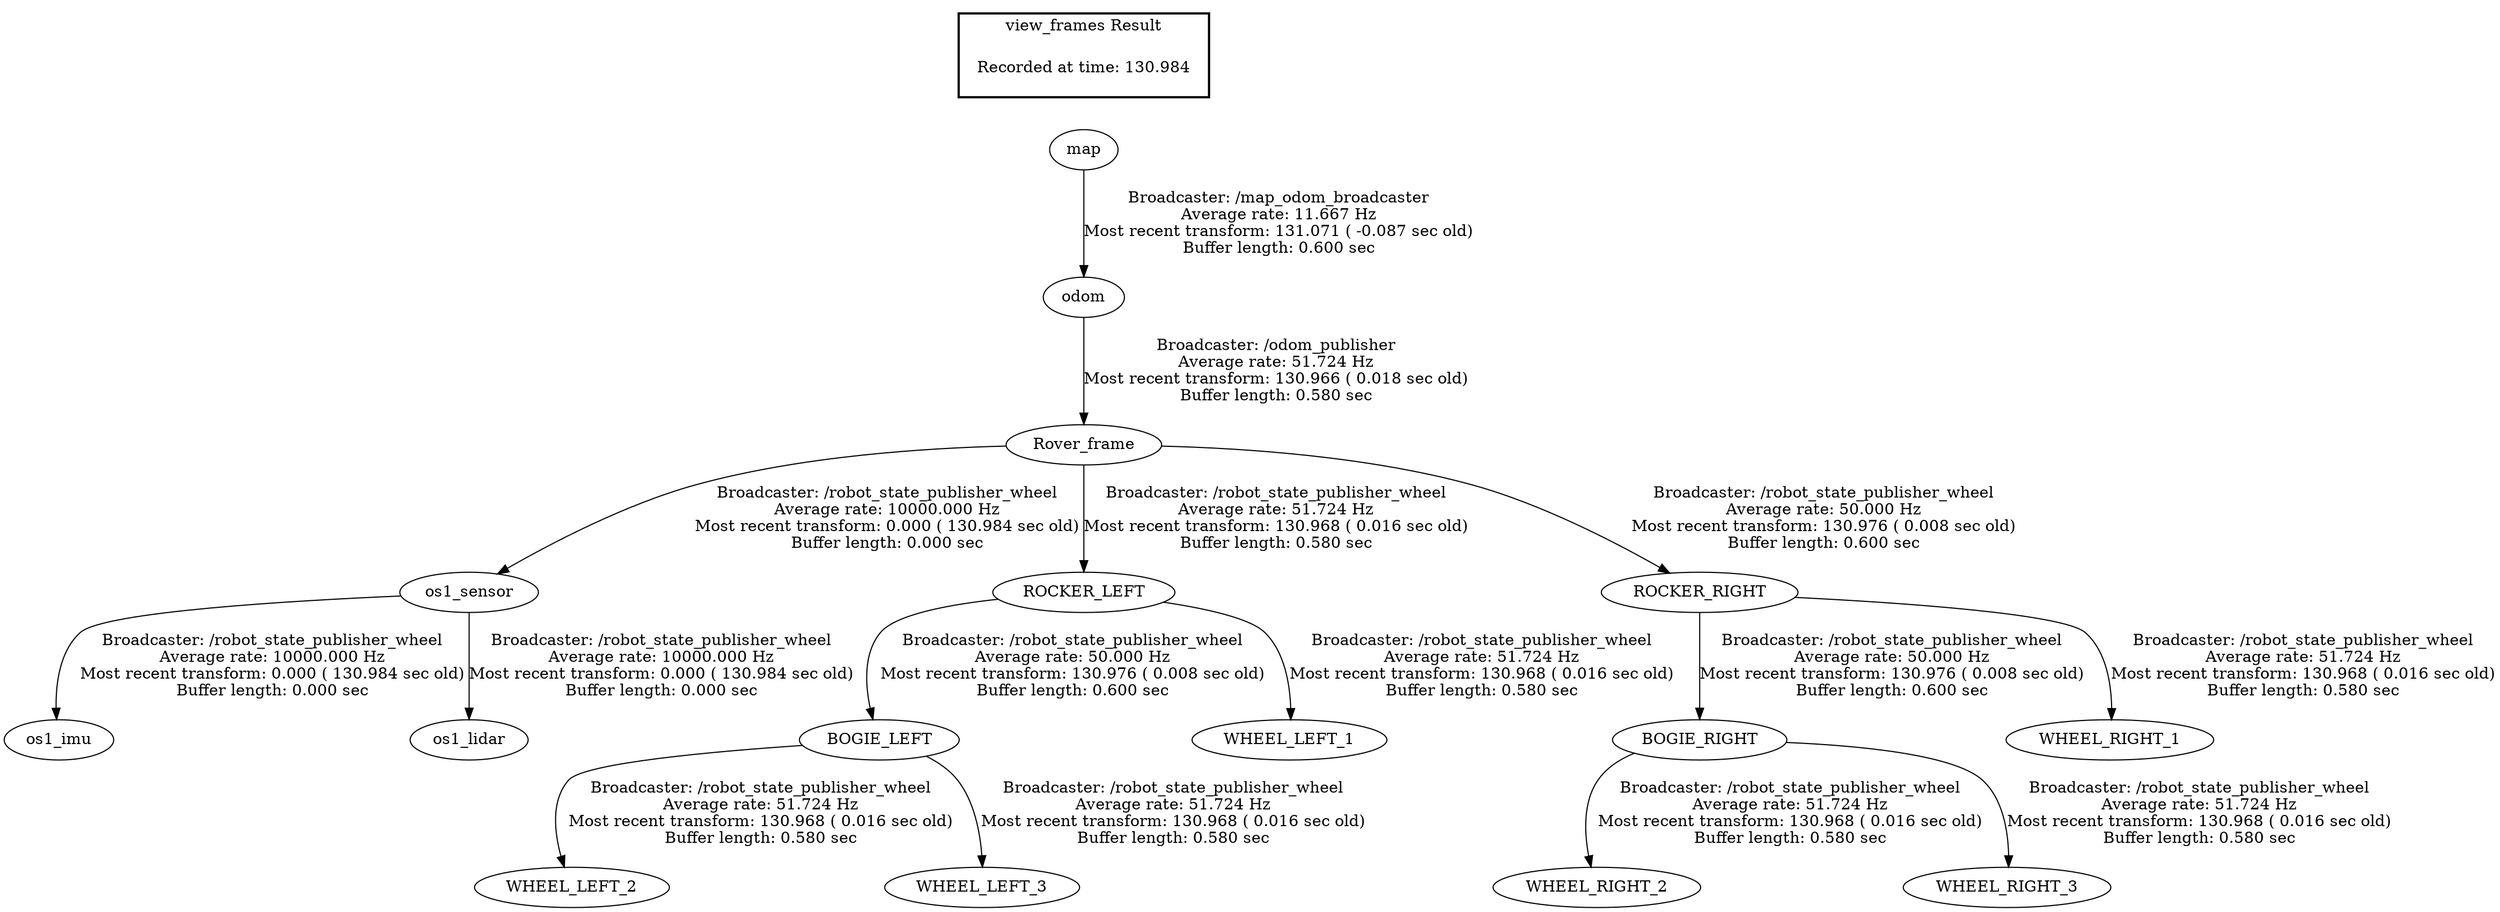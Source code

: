 digraph G {
"os1_sensor" -> "os1_imu"[label="Broadcaster: /robot_state_publisher_wheel\nAverage rate: 10000.000 Hz\nMost recent transform: 0.000 ( 130.984 sec old)\nBuffer length: 0.000 sec\n"];
"Rover_frame" -> "os1_sensor"[label="Broadcaster: /robot_state_publisher_wheel\nAverage rate: 10000.000 Hz\nMost recent transform: 0.000 ( 130.984 sec old)\nBuffer length: 0.000 sec\n"];
"os1_sensor" -> "os1_lidar"[label="Broadcaster: /robot_state_publisher_wheel\nAverage rate: 10000.000 Hz\nMost recent transform: 0.000 ( 130.984 sec old)\nBuffer length: 0.000 sec\n"];
"odom" -> "Rover_frame"[label="Broadcaster: /odom_publisher\nAverage rate: 51.724 Hz\nMost recent transform: 130.966 ( 0.018 sec old)\nBuffer length: 0.580 sec\n"];
"map" -> "odom"[label="Broadcaster: /map_odom_broadcaster\nAverage rate: 11.667 Hz\nMost recent transform: 131.071 ( -0.087 sec old)\nBuffer length: 0.600 sec\n"];
"ROCKER_LEFT" -> "BOGIE_LEFT"[label="Broadcaster: /robot_state_publisher_wheel\nAverage rate: 50.000 Hz\nMost recent transform: 130.976 ( 0.008 sec old)\nBuffer length: 0.600 sec\n"];
"Rover_frame" -> "ROCKER_LEFT"[label="Broadcaster: /robot_state_publisher_wheel\nAverage rate: 51.724 Hz\nMost recent transform: 130.968 ( 0.016 sec old)\nBuffer length: 0.580 sec\n"];
"ROCKER_RIGHT" -> "BOGIE_RIGHT"[label="Broadcaster: /robot_state_publisher_wheel\nAverage rate: 50.000 Hz\nMost recent transform: 130.976 ( 0.008 sec old)\nBuffer length: 0.600 sec\n"];
"Rover_frame" -> "ROCKER_RIGHT"[label="Broadcaster: /robot_state_publisher_wheel\nAverage rate: 50.000 Hz\nMost recent transform: 130.976 ( 0.008 sec old)\nBuffer length: 0.600 sec\n"];
"ROCKER_LEFT" -> "WHEEL_LEFT_1"[label="Broadcaster: /robot_state_publisher_wheel\nAverage rate: 51.724 Hz\nMost recent transform: 130.968 ( 0.016 sec old)\nBuffer length: 0.580 sec\n"];
"BOGIE_LEFT" -> "WHEEL_LEFT_2"[label="Broadcaster: /robot_state_publisher_wheel\nAverage rate: 51.724 Hz\nMost recent transform: 130.968 ( 0.016 sec old)\nBuffer length: 0.580 sec\n"];
"BOGIE_LEFT" -> "WHEEL_LEFT_3"[label="Broadcaster: /robot_state_publisher_wheel\nAverage rate: 51.724 Hz\nMost recent transform: 130.968 ( 0.016 sec old)\nBuffer length: 0.580 sec\n"];
"ROCKER_RIGHT" -> "WHEEL_RIGHT_1"[label="Broadcaster: /robot_state_publisher_wheel\nAverage rate: 51.724 Hz\nMost recent transform: 130.968 ( 0.016 sec old)\nBuffer length: 0.580 sec\n"];
"BOGIE_RIGHT" -> "WHEEL_RIGHT_2"[label="Broadcaster: /robot_state_publisher_wheel\nAverage rate: 51.724 Hz\nMost recent transform: 130.968 ( 0.016 sec old)\nBuffer length: 0.580 sec\n"];
"BOGIE_RIGHT" -> "WHEEL_RIGHT_3"[label="Broadcaster: /robot_state_publisher_wheel\nAverage rate: 51.724 Hz\nMost recent transform: 130.968 ( 0.016 sec old)\nBuffer length: 0.580 sec\n"];
edge [style=invis];
 subgraph cluster_legend { style=bold; color=black; label ="view_frames Result";
"Recorded at time: 130.984"[ shape=plaintext ] ;
 }->"map";
}